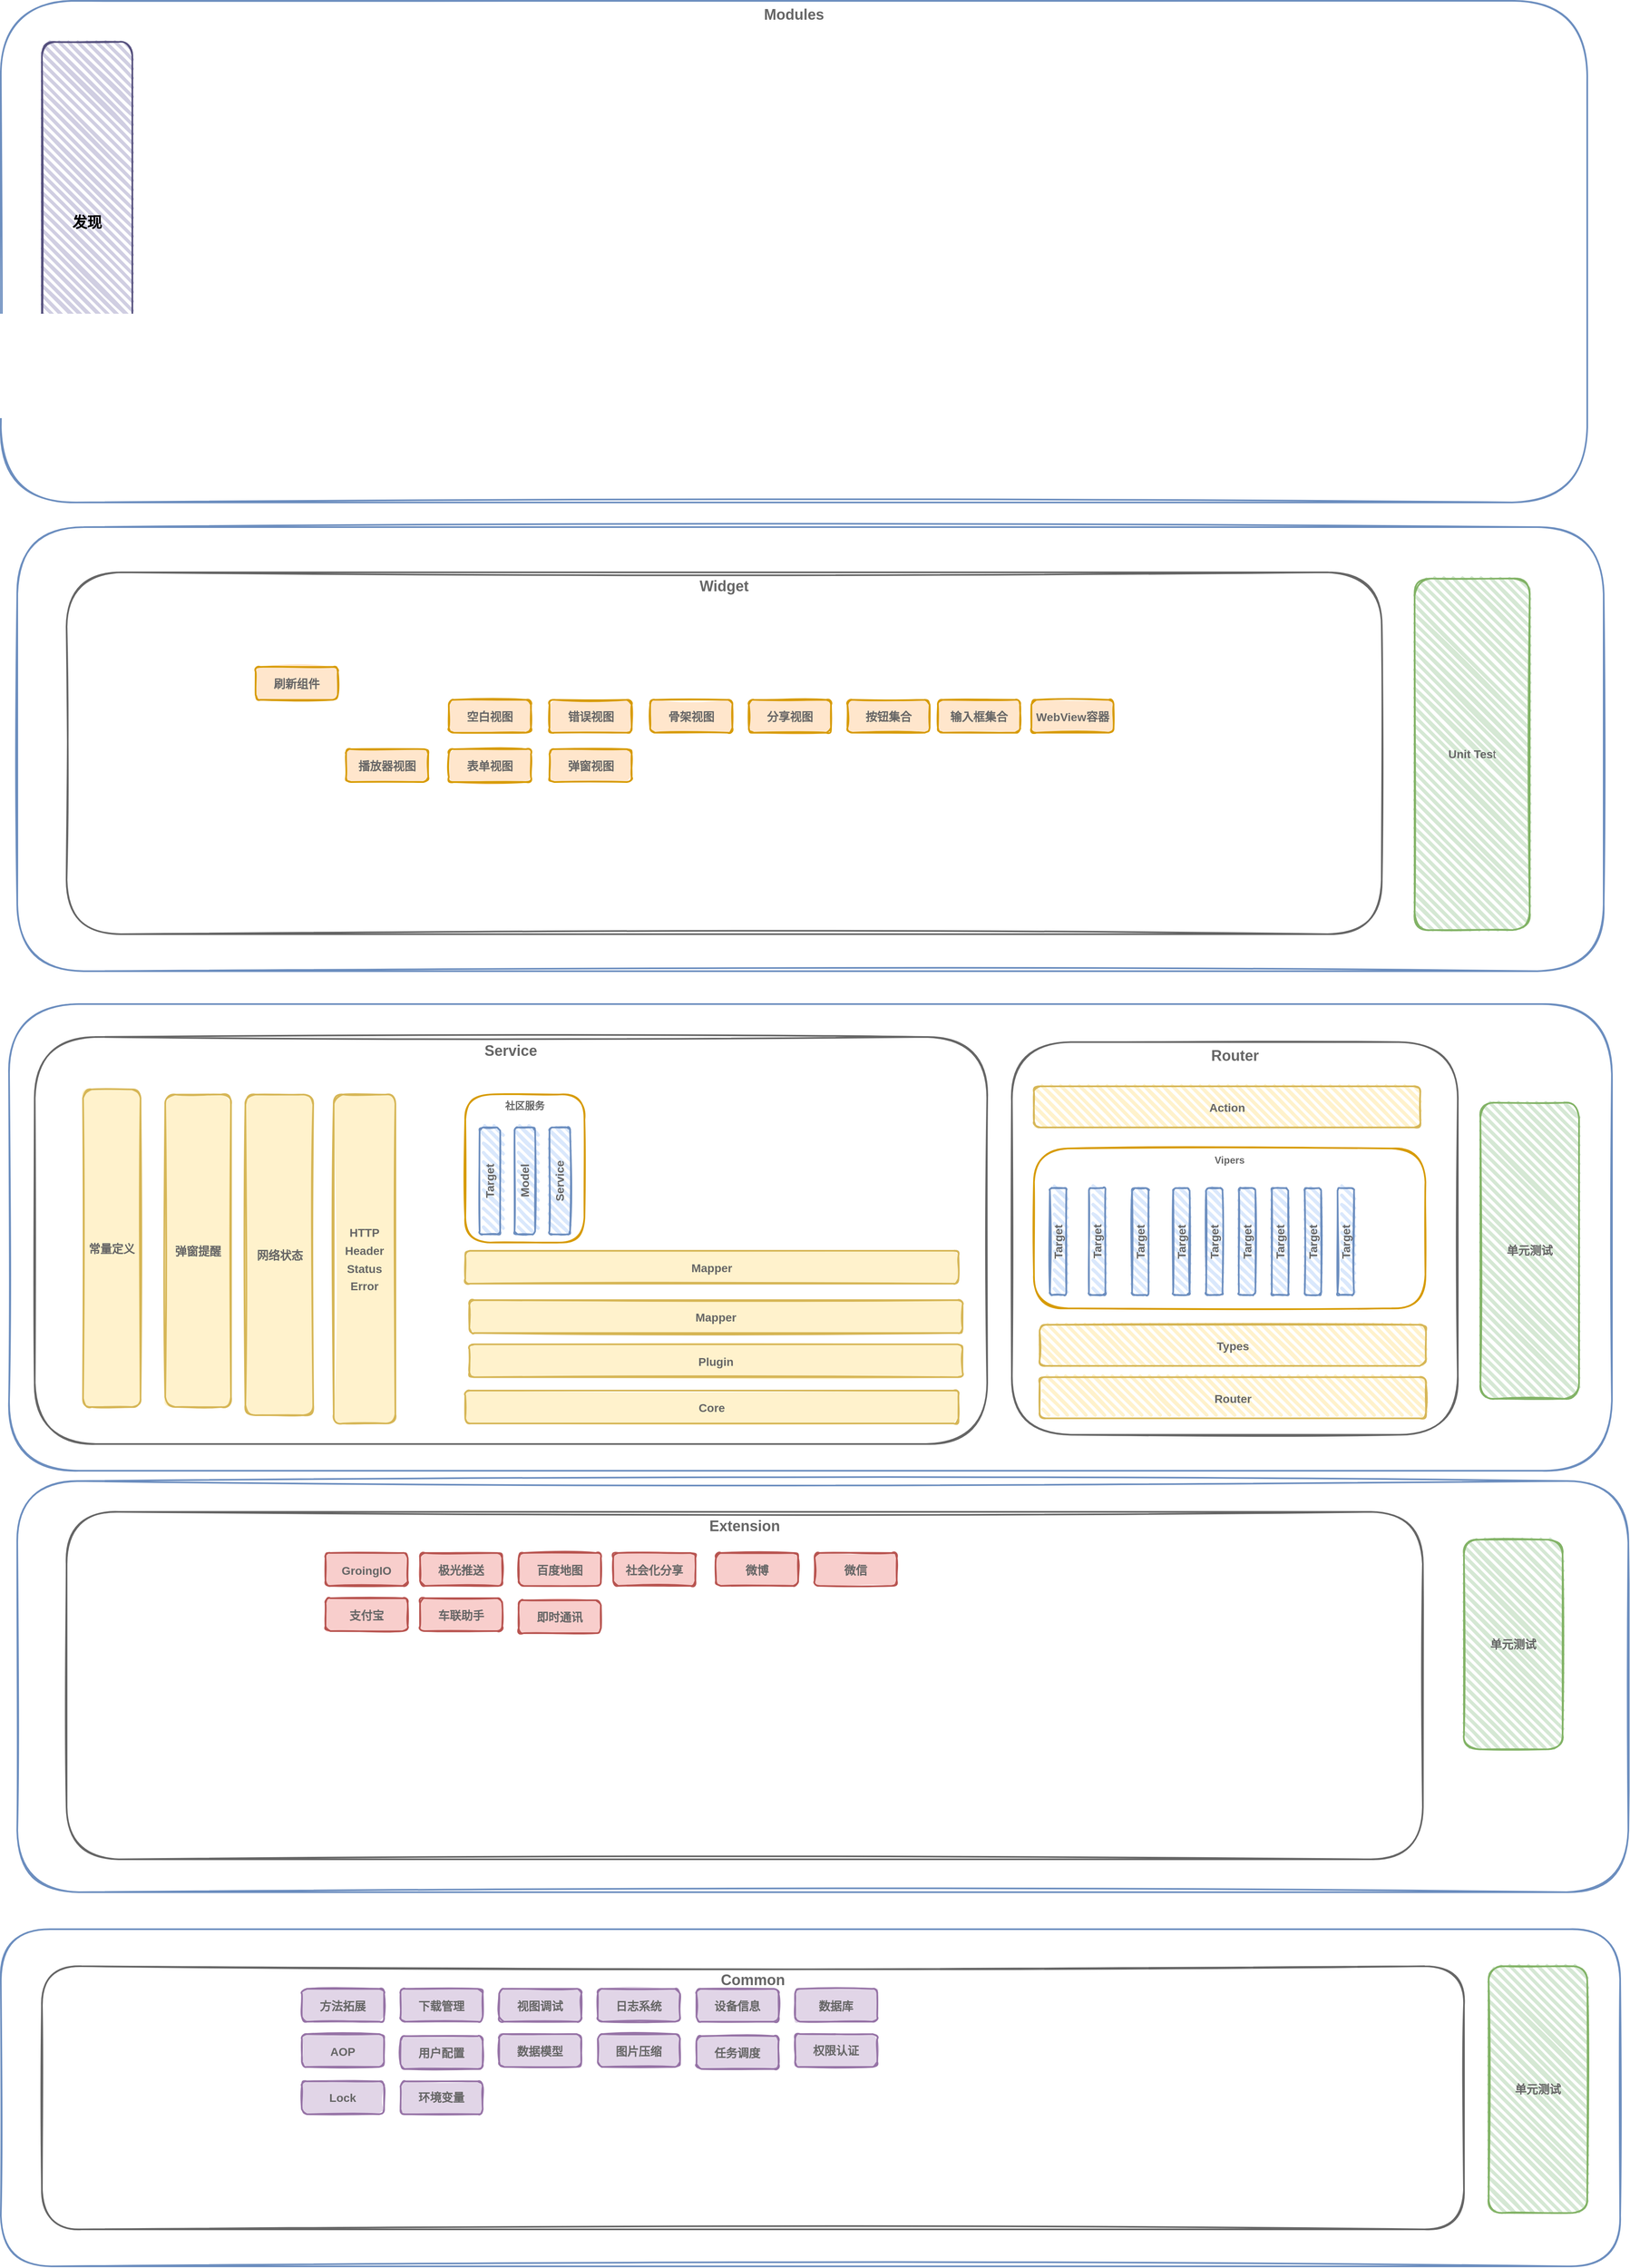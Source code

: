 <mxfile version="13.10.3" type="github">
  <diagram id="LzC7ekAIBzmgdOxqZEMj" name="Page-1">
    <mxGraphModel dx="2951" dy="1613" grid="1" gridSize="10" guides="1" tooltips="1" connect="1" arrows="1" fold="1" page="1" pageScale="1" pageWidth="2339" pageHeight="3300" math="0" shadow="0">
      <root>
        <mxCell id="0" />
        <mxCell id="1" parent="0" />
        <mxCell id="0ocmr3XgfWz1kHQLtZ8I-88" value="Modules" style="rounded=1;whiteSpace=wrap;html=1;strokeWidth=2;fillWeight=4;hachureGap=8;hachureAngle=45;sketch=1;strokeColor=#6c8ebf;fillColor=none;verticalAlign=top;fontColor=#666666;fontSize=18;fontStyle=1" vertex="1" parent="1">
          <mxGeometry x="90" y="480" width="1930" height="610" as="geometry" />
        </mxCell>
        <mxCell id="0ocmr3XgfWz1kHQLtZ8I-10" value="" style="rounded=1;whiteSpace=wrap;html=1;strokeWidth=2;fillWeight=4;hachureGap=8;hachureAngle=45;sketch=1;strokeColor=#6c8ebf;fillColor=none;" vertex="1" parent="1">
          <mxGeometry x="100" y="1700" width="1950" height="567.5" as="geometry" />
        </mxCell>
        <mxCell id="0ocmr3XgfWz1kHQLtZ8I-12" value="&lt;font color=&quot;#666666&quot;&gt;&lt;b&gt;&lt;font style=&quot;font-size: 18px&quot;&gt;Service&lt;/font&gt;&lt;br&gt;&lt;/b&gt;&lt;/font&gt;" style="rounded=1;whiteSpace=wrap;html=1;strokeWidth=2;fillWeight=4;hachureGap=8;hachureAngle=45;sketch=1;verticalAlign=top;strokeColor=#666666;fontColor=#333333;fillColor=none;" vertex="1" parent="1">
          <mxGeometry x="131.25" y="1740" width="1158.75" height="495" as="geometry" />
        </mxCell>
        <mxCell id="0ocmr3XgfWz1kHQLtZ8I-3" value="" style="rounded=1;whiteSpace=wrap;html=1;strokeWidth=2;fillWeight=4;hachureGap=8;hachureAngle=45;sketch=1;strokeColor=#6c8ebf;fillColor=none;" vertex="1" parent="1">
          <mxGeometry x="90" y="2825" width="1970" height="410" as="geometry" />
        </mxCell>
        <mxCell id="0ocmr3XgfWz1kHQLtZ8I-2" value="&lt;font color=&quot;#666666&quot; size=&quot;1&quot;&gt;&lt;b style=&quot;font-size: 18px&quot;&gt;Common&lt;/b&gt;&lt;/font&gt;" style="rounded=1;whiteSpace=wrap;html=1;strokeWidth=2;fillWeight=4;hachureGap=8;hachureAngle=45;sketch=1;verticalAlign=top;strokeColor=#666666;fontColor=#333333;fillColor=none;" vertex="1" parent="1">
          <mxGeometry x="140" y="2870" width="1730" height="320" as="geometry" />
        </mxCell>
        <mxCell id="5PGS94fac4Zu8GUAW_lK-9" value="&lt;h2&gt;&lt;font style=&quot;font-size: 14px&quot; color=&quot;#666666&quot;&gt;方法拓展&lt;/font&gt;&lt;/h2&gt;" style="rounded=1;whiteSpace=wrap;html=1;strokeWidth=2;fillWeight=4;hachureGap=8;hachureAngle=45;sketch=1;fillStyle=solid;fillColor=#e1d5e7;strokeColor=#9673a6;" parent="1" vertex="1">
          <mxGeometry x="456.25" y="2897.5" width="100" height="40" as="geometry" />
        </mxCell>
        <mxCell id="0ocmr3XgfWz1kHQLtZ8I-5" value="" style="rounded=1;whiteSpace=wrap;html=1;strokeWidth=2;fillWeight=4;hachureGap=8;hachureAngle=45;sketch=1;strokeColor=#6c8ebf;fillColor=none;" vertex="1" parent="1">
          <mxGeometry x="110" y="2280" width="1960" height="500" as="geometry" />
        </mxCell>
        <mxCell id="0ocmr3XgfWz1kHQLtZ8I-7" value="&lt;font color=&quot;#666666&quot; size=&quot;1&quot;&gt;&lt;b style=&quot;font-size: 18px&quot;&gt;Extension&lt;/b&gt;&lt;/font&gt;" style="rounded=1;whiteSpace=wrap;html=1;strokeWidth=2;fillWeight=4;hachureGap=8;hachureAngle=45;sketch=1;verticalAlign=top;strokeColor=#666666;fontColor=#333333;fillColor=none;" vertex="1" parent="1">
          <mxGeometry x="170" y="2317.5" width="1650" height="422.5" as="geometry" />
        </mxCell>
        <mxCell id="0ocmr3XgfWz1kHQLtZ8I-8" value="&lt;h2&gt;&lt;font style=&quot;font-size: 14px&quot; color=&quot;#666666&quot;&gt;GroingIO&lt;/font&gt;&lt;/h2&gt;" style="rounded=1;whiteSpace=wrap;html=1;strokeWidth=2;fillWeight=4;hachureGap=8;hachureAngle=45;sketch=1;fillStyle=solid;fillColor=#f8cecc;strokeColor=#b85450;" vertex="1" parent="1">
          <mxGeometry x="485" y="2367.5" width="100" height="40" as="geometry" />
        </mxCell>
        <mxCell id="0ocmr3XgfWz1kHQLtZ8I-13" value="&lt;h2&gt;&lt;font style=&quot;font-size: 14px&quot; color=&quot;#666666&quot;&gt;Core&lt;/font&gt;&lt;/h2&gt;" style="rounded=1;whiteSpace=wrap;html=1;strokeWidth=2;fillWeight=4;hachureGap=8;hachureAngle=45;sketch=1;fillStyle=solid;fillColor=#fff2cc;strokeColor=#d6b656;" vertex="1" parent="1">
          <mxGeometry x="655" y="2170" width="600" height="40" as="geometry" />
        </mxCell>
        <mxCell id="0ocmr3XgfWz1kHQLtZ8I-15" value="" style="rounded=1;whiteSpace=wrap;html=1;strokeWidth=2;fillWeight=4;hachureGap=8;hachureAngle=45;sketch=1;strokeColor=#6c8ebf;gradientColor=#ffffff;gradientDirection=north;fillColor=none;" vertex="1" parent="1">
          <mxGeometry x="110" y="1120" width="1930" height="540" as="geometry" />
        </mxCell>
        <mxCell id="0ocmr3XgfWz1kHQLtZ8I-16" value="&lt;font style=&quot;font-size: 14px&quot; color=&quot;#666666&quot;&gt;&lt;b&gt;Unit Tes&lt;/b&gt;t&lt;/font&gt;" style="rounded=1;whiteSpace=wrap;html=1;strokeWidth=2;fillWeight=4;hachureGap=8;hachureAngle=45;fillColor=#d5e8d4;sketch=1;strokeColor=#82b366;glass=0;" vertex="1" parent="1">
          <mxGeometry x="1810" y="1182.5" width="140" height="427.5" as="geometry" />
        </mxCell>
        <mxCell id="0ocmr3XgfWz1kHQLtZ8I-17" value="&lt;font color=&quot;#666666&quot;&gt;&lt;b&gt;&lt;font style=&quot;font-size: 18px&quot;&gt;Widget&lt;/font&gt;&lt;br&gt;&lt;/b&gt;&lt;/font&gt;" style="rounded=1;whiteSpace=wrap;html=1;strokeWidth=2;fillWeight=4;hachureGap=8;hachureAngle=45;sketch=1;verticalAlign=top;strokeColor=#666666;gradientColor=#b3b3b3;fillColor=none;" vertex="1" parent="1">
          <mxGeometry x="170" y="1175" width="1600" height="440" as="geometry" />
        </mxCell>
        <mxCell id="0ocmr3XgfWz1kHQLtZ8I-18" value="&lt;h2&gt;&lt;font color=&quot;#666666&quot;&gt;&lt;span style=&quot;font-size: 14px&quot;&gt;刷新组件&lt;/span&gt;&lt;/font&gt;&lt;/h2&gt;" style="rounded=1;whiteSpace=wrap;html=1;strokeWidth=2;fillWeight=4;hachureGap=8;hachureAngle=45;sketch=1;fillStyle=solid;fillColor=#ffe6cc;strokeColor=#d79b00;" vertex="1" parent="1">
          <mxGeometry x="400" y="1290" width="100" height="40" as="geometry" />
        </mxCell>
        <mxCell id="0ocmr3XgfWz1kHQLtZ8I-20" value="&lt;h2&gt;&lt;font color=&quot;#666666&quot;&gt;&lt;span style=&quot;font-size: 14px&quot;&gt;下载管理&lt;/span&gt;&lt;/font&gt;&lt;/h2&gt;" style="rounded=1;whiteSpace=wrap;html=1;strokeWidth=2;fillWeight=4;hachureGap=8;hachureAngle=45;sketch=1;fillStyle=solid;fillColor=#e1d5e7;strokeColor=#9673a6;" vertex="1" parent="1">
          <mxGeometry x="576.25" y="2897.5" width="100" height="40" as="geometry" />
        </mxCell>
        <mxCell id="0ocmr3XgfWz1kHQLtZ8I-21" value="&lt;h2&gt;&lt;font color=&quot;#666666&quot;&gt;&lt;span style=&quot;font-size: 14px&quot;&gt;视图调试&lt;/span&gt;&lt;/font&gt;&lt;/h2&gt;" style="rounded=1;whiteSpace=wrap;html=1;strokeWidth=2;fillWeight=4;hachureGap=8;hachureAngle=45;sketch=1;fillStyle=solid;fillColor=#e1d5e7;strokeColor=#9673a6;" vertex="1" parent="1">
          <mxGeometry x="696.25" y="2897.5" width="100" height="40" as="geometry" />
        </mxCell>
        <mxCell id="0ocmr3XgfWz1kHQLtZ8I-22" value="&lt;h2&gt;&lt;font color=&quot;#666666&quot;&gt;&lt;span style=&quot;font-size: 14px&quot;&gt;日志系统&lt;/span&gt;&lt;/font&gt;&lt;/h2&gt;" style="rounded=1;whiteSpace=wrap;html=1;strokeWidth=2;fillWeight=4;hachureGap=8;hachureAngle=45;sketch=1;fillStyle=solid;fillColor=#e1d5e7;strokeColor=#9673a6;" vertex="1" parent="1">
          <mxGeometry x="816.25" y="2897.5" width="100" height="40" as="geometry" />
        </mxCell>
        <mxCell id="0ocmr3XgfWz1kHQLtZ8I-23" value="&lt;h2&gt;&lt;font color=&quot;#666666&quot;&gt;&lt;span style=&quot;font-size: 14px&quot;&gt;设备信息&lt;/span&gt;&lt;/font&gt;&lt;/h2&gt;" style="rounded=1;whiteSpace=wrap;html=1;strokeWidth=2;fillWeight=4;hachureGap=8;hachureAngle=45;sketch=1;fillStyle=solid;fillColor=#e1d5e7;strokeColor=#9673a6;" vertex="1" parent="1">
          <mxGeometry x="936.25" y="2897.5" width="100" height="40" as="geometry" />
        </mxCell>
        <mxCell id="0ocmr3XgfWz1kHQLtZ8I-24" value="&lt;h2&gt;&lt;font color=&quot;#666666&quot;&gt;&lt;span style=&quot;font-size: 14px&quot;&gt;数据库&lt;/span&gt;&lt;/font&gt;&lt;/h2&gt;" style="rounded=1;whiteSpace=wrap;html=1;strokeWidth=2;fillWeight=4;hachureGap=8;hachureAngle=45;sketch=1;fillStyle=solid;fillColor=#e1d5e7;strokeColor=#9673a6;" vertex="1" parent="1">
          <mxGeometry x="1056.25" y="2897.5" width="100" height="40" as="geometry" />
        </mxCell>
        <mxCell id="0ocmr3XgfWz1kHQLtZ8I-25" value="&lt;h2&gt;&lt;font color=&quot;#666666&quot;&gt;&lt;span style=&quot;font-size: 14px&quot;&gt;AOP&lt;/span&gt;&lt;/font&gt;&lt;/h2&gt;" style="rounded=1;whiteSpace=wrap;html=1;strokeWidth=2;fillWeight=4;hachureGap=8;hachureAngle=45;sketch=1;fillStyle=solid;fillColor=#e1d5e7;strokeColor=#9673a6;" vertex="1" parent="1">
          <mxGeometry x="456.25" y="2952.5" width="100" height="40" as="geometry" />
        </mxCell>
        <mxCell id="0ocmr3XgfWz1kHQLtZ8I-27" value="&lt;h2&gt;&lt;font color=&quot;#666666&quot;&gt;&lt;span style=&quot;font-size: 14px&quot;&gt;用户配置&lt;/span&gt;&lt;/font&gt;&lt;/h2&gt;" style="rounded=1;whiteSpace=wrap;html=1;strokeWidth=2;fillWeight=4;hachureGap=8;hachureAngle=45;sketch=1;fillStyle=solid;fillColor=#e1d5e7;strokeColor=#9673a6;" vertex="1" parent="1">
          <mxGeometry x="576.25" y="2955" width="100" height="40" as="geometry" />
        </mxCell>
        <mxCell id="0ocmr3XgfWz1kHQLtZ8I-28" value="&lt;h2&gt;&lt;font color=&quot;#666666&quot;&gt;&lt;span style=&quot;font-size: 14px&quot;&gt;数据模型&lt;/span&gt;&lt;/font&gt;&lt;/h2&gt;" style="rounded=1;whiteSpace=wrap;html=1;strokeWidth=2;fillWeight=4;hachureGap=8;hachureAngle=45;sketch=1;fillStyle=solid;fillColor=#e1d5e7;strokeColor=#9673a6;" vertex="1" parent="1">
          <mxGeometry x="696.25" y="2952.5" width="100" height="40" as="geometry" />
        </mxCell>
        <mxCell id="0ocmr3XgfWz1kHQLtZ8I-29" value="&lt;h2&gt;&lt;font color=&quot;#666666&quot;&gt;&lt;span style=&quot;font-size: 14px&quot;&gt;图片压缩&lt;/span&gt;&lt;/font&gt;&lt;/h2&gt;" style="rounded=1;whiteSpace=wrap;html=1;strokeWidth=2;fillWeight=4;hachureGap=8;hachureAngle=45;sketch=1;fillStyle=solid;fillColor=#e1d5e7;strokeColor=#9673a6;" vertex="1" parent="1">
          <mxGeometry x="816.25" y="2952.5" width="100" height="40" as="geometry" />
        </mxCell>
        <mxCell id="0ocmr3XgfWz1kHQLtZ8I-30" value="&lt;font color=&quot;#666666&quot;&gt;&lt;span style=&quot;font-size: 14px&quot;&gt;&lt;b&gt;单元测试&lt;/b&gt;&lt;/span&gt;&lt;/font&gt;" style="rounded=1;whiteSpace=wrap;html=1;strokeWidth=2;fillWeight=4;hachureGap=8;hachureAngle=45;fillColor=#d5e8d4;sketch=1;strokeColor=#82b366;glass=0;" vertex="1" parent="1">
          <mxGeometry x="1890" y="1820" width="120" height="360" as="geometry" />
        </mxCell>
        <mxCell id="0ocmr3XgfWz1kHQLtZ8I-31" value="&lt;b style=&quot;color: rgb(102 , 102 , 102) ; font-size: 14px&quot;&gt;单元测试&lt;/b&gt;" style="rounded=1;whiteSpace=wrap;html=1;strokeWidth=2;fillWeight=4;hachureGap=8;hachureAngle=45;fillColor=#d5e8d4;sketch=1;strokeColor=#82b366;glass=0;" vertex="1" parent="1">
          <mxGeometry x="1870" y="2351.25" width="120" height="255" as="geometry" />
        </mxCell>
        <mxCell id="0ocmr3XgfWz1kHQLtZ8I-32" value="&lt;b style=&quot;color: rgb(102 , 102 , 102) ; font-size: 14px&quot;&gt;单元测试&lt;/b&gt;" style="rounded=1;whiteSpace=wrap;html=1;strokeWidth=2;fillWeight=4;hachureGap=8;hachureAngle=45;fillColor=#d5e8d4;sketch=1;strokeColor=#82b366;glass=0;" vertex="1" parent="1">
          <mxGeometry x="1900" y="2870" width="120" height="300" as="geometry" />
        </mxCell>
        <mxCell id="0ocmr3XgfWz1kHQLtZ8I-33" value="&lt;h2&gt;&lt;font color=&quot;#666666&quot;&gt;&lt;span style=&quot;font-size: 14px&quot;&gt;任务调度&lt;/span&gt;&lt;/font&gt;&lt;/h2&gt;" style="rounded=1;whiteSpace=wrap;html=1;strokeWidth=2;fillWeight=4;hachureGap=8;hachureAngle=45;sketch=1;fillStyle=solid;fillColor=#e1d5e7;strokeColor=#9673a6;" vertex="1" parent="1">
          <mxGeometry x="936.25" y="2955" width="100" height="40" as="geometry" />
        </mxCell>
        <mxCell id="0ocmr3XgfWz1kHQLtZ8I-34" value="&lt;font color=&quot;#666666&quot;&gt;&lt;span style=&quot;font-size: 14px&quot;&gt;权限认证&lt;/span&gt;&lt;/font&gt;" style="rounded=1;whiteSpace=wrap;html=1;strokeWidth=2;fillWeight=4;hachureGap=8;hachureAngle=45;sketch=1;fillStyle=solid;fillColor=#e1d5e7;strokeColor=#9673a6;fontStyle=1" vertex="1" parent="1">
          <mxGeometry x="1056.25" y="2952.5" width="100" height="40" as="geometry" />
        </mxCell>
        <mxCell id="0ocmr3XgfWz1kHQLtZ8I-35" value="&lt;font color=&quot;#666666&quot;&gt;&lt;span style=&quot;font-size: 14px&quot;&gt;Lock&lt;/span&gt;&lt;/font&gt;" style="rounded=1;whiteSpace=wrap;html=1;strokeWidth=2;fillWeight=4;hachureGap=8;hachureAngle=45;sketch=1;fillStyle=solid;fillColor=#e1d5e7;strokeColor=#9673a6;fontStyle=1" vertex="1" parent="1">
          <mxGeometry x="456.25" y="3010" width="100" height="40" as="geometry" />
        </mxCell>
        <mxCell id="0ocmr3XgfWz1kHQLtZ8I-36" value="&lt;font color=&quot;#666666&quot;&gt;&lt;span style=&quot;font-size: 14px&quot;&gt;环境变量&lt;/span&gt;&lt;/font&gt;" style="rounded=1;whiteSpace=wrap;html=1;strokeWidth=2;fillWeight=4;hachureGap=8;hachureAngle=45;sketch=1;fillStyle=solid;fillColor=#e1d5e7;strokeColor=#9673a6;fontStyle=1" vertex="1" parent="1">
          <mxGeometry x="576.25" y="3010" width="100" height="40" as="geometry" />
        </mxCell>
        <mxCell id="0ocmr3XgfWz1kHQLtZ8I-37" value="&lt;h2&gt;&lt;font color=&quot;#666666&quot;&gt;&lt;span style=&quot;font-size: 14px&quot;&gt;极光推送&lt;/span&gt;&lt;/font&gt;&lt;/h2&gt;" style="rounded=1;whiteSpace=wrap;html=1;strokeWidth=2;fillWeight=4;hachureGap=8;hachureAngle=45;sketch=1;fillStyle=solid;fillColor=#f8cecc;strokeColor=#b85450;" vertex="1" parent="1">
          <mxGeometry x="600" y="2367.5" width="100" height="40" as="geometry" />
        </mxCell>
        <mxCell id="0ocmr3XgfWz1kHQLtZ8I-38" value="&lt;h2&gt;&lt;font color=&quot;#666666&quot;&gt;&lt;span style=&quot;font-size: 14px&quot;&gt;百度地图&lt;/span&gt;&lt;/font&gt;&lt;/h2&gt;" style="rounded=1;whiteSpace=wrap;html=1;strokeWidth=2;fillWeight=4;hachureGap=8;hachureAngle=45;sketch=1;fillStyle=solid;fillColor=#f8cecc;strokeColor=#b85450;" vertex="1" parent="1">
          <mxGeometry x="720" y="2367.5" width="100" height="40" as="geometry" />
        </mxCell>
        <mxCell id="0ocmr3XgfWz1kHQLtZ8I-39" value="&lt;h2&gt;&lt;font color=&quot;#666666&quot;&gt;&lt;span style=&quot;font-size: 14px&quot;&gt;社会化分享&lt;/span&gt;&lt;/font&gt;&lt;/h2&gt;" style="rounded=1;whiteSpace=wrap;html=1;strokeWidth=2;fillWeight=4;hachureGap=8;hachureAngle=45;sketch=1;fillStyle=solid;fillColor=#f8cecc;strokeColor=#b85450;" vertex="1" parent="1">
          <mxGeometry x="835" y="2367.5" width="100" height="40" as="geometry" />
        </mxCell>
        <mxCell id="0ocmr3XgfWz1kHQLtZ8I-40" value="&lt;h2&gt;&lt;font color=&quot;#666666&quot;&gt;&lt;span style=&quot;font-size: 14px&quot;&gt;微博&lt;/span&gt;&lt;/font&gt;&lt;/h2&gt;" style="rounded=1;whiteSpace=wrap;html=1;strokeWidth=2;fillWeight=4;hachureGap=8;hachureAngle=45;sketch=1;fillStyle=solid;fillColor=#f8cecc;strokeColor=#b85450;" vertex="1" parent="1">
          <mxGeometry x="960" y="2367.5" width="100" height="40" as="geometry" />
        </mxCell>
        <mxCell id="0ocmr3XgfWz1kHQLtZ8I-41" value="&lt;h2&gt;&lt;font color=&quot;#666666&quot;&gt;&lt;span style=&quot;font-size: 14px&quot;&gt;微信&lt;/span&gt;&lt;/font&gt;&lt;/h2&gt;" style="rounded=1;whiteSpace=wrap;html=1;strokeWidth=2;fillWeight=4;hachureGap=8;hachureAngle=45;sketch=1;fillStyle=solid;fillColor=#f8cecc;strokeColor=#b85450;" vertex="1" parent="1">
          <mxGeometry x="1080" y="2367.5" width="100" height="40" as="geometry" />
        </mxCell>
        <mxCell id="0ocmr3XgfWz1kHQLtZ8I-42" value="&lt;h2&gt;&lt;font color=&quot;#666666&quot;&gt;&lt;span style=&quot;font-size: 14px&quot;&gt;支付宝&lt;/span&gt;&lt;/font&gt;&lt;/h2&gt;" style="rounded=1;whiteSpace=wrap;html=1;strokeWidth=2;fillWeight=4;hachureGap=8;hachureAngle=45;sketch=1;fillStyle=solid;fillColor=#f8cecc;strokeColor=#b85450;" vertex="1" parent="1">
          <mxGeometry x="485" y="2422.5" width="100" height="40" as="geometry" />
        </mxCell>
        <mxCell id="0ocmr3XgfWz1kHQLtZ8I-43" value="&lt;h2&gt;&lt;font color=&quot;#666666&quot;&gt;&lt;span style=&quot;font-size: 14px&quot;&gt;车联助手&lt;/span&gt;&lt;/font&gt;&lt;/h2&gt;" style="rounded=1;whiteSpace=wrap;html=1;strokeWidth=2;fillWeight=4;hachureGap=8;hachureAngle=45;sketch=1;fillStyle=solid;fillColor=#f8cecc;strokeColor=#b85450;" vertex="1" parent="1">
          <mxGeometry x="600" y="2422.5" width="100" height="40" as="geometry" />
        </mxCell>
        <mxCell id="0ocmr3XgfWz1kHQLtZ8I-44" value="&lt;h2&gt;&lt;font color=&quot;#666666&quot;&gt;&lt;span style=&quot;font-size: 14px&quot;&gt;即时通讯&lt;/span&gt;&lt;/font&gt;&lt;/h2&gt;" style="rounded=1;whiteSpace=wrap;html=1;strokeWidth=2;fillWeight=4;hachureGap=8;hachureAngle=45;sketch=1;fillStyle=solid;fillColor=#f8cecc;strokeColor=#b85450;" vertex="1" parent="1">
          <mxGeometry x="720" y="2425" width="100" height="40" as="geometry" />
        </mxCell>
        <mxCell id="0ocmr3XgfWz1kHQLtZ8I-46" value="&lt;h2&gt;&lt;font style=&quot;font-size: 14px&quot; color=&quot;#666666&quot;&gt;Mapper&lt;/font&gt;&lt;/h2&gt;" style="rounded=1;whiteSpace=wrap;html=1;strokeWidth=2;fillWeight=4;hachureGap=8;hachureAngle=45;sketch=1;fillStyle=solid;fillColor=#fff2cc;strokeColor=#d6b656;" vertex="1" parent="1">
          <mxGeometry x="660" y="2060" width="600" height="40" as="geometry" />
        </mxCell>
        <mxCell id="0ocmr3XgfWz1kHQLtZ8I-48" value="&lt;h2&gt;&lt;font color=&quot;#666666&quot;&gt;&lt;span style=&quot;font-size: 14px&quot;&gt;常量定义&lt;/span&gt;&lt;/font&gt;&lt;/h2&gt;" style="rounded=1;whiteSpace=wrap;html=1;strokeWidth=2;fillWeight=4;hachureGap=8;hachureAngle=45;sketch=1;fillStyle=solid;fillColor=#fff2cc;strokeColor=#d6b656;" vertex="1" parent="1">
          <mxGeometry x="190" y="1803.75" width="70" height="386.25" as="geometry" />
        </mxCell>
        <mxCell id="0ocmr3XgfWz1kHQLtZ8I-49" value="&lt;h2&gt;&lt;font color=&quot;#666666&quot;&gt;&lt;span style=&quot;font-size: 14px&quot;&gt;弹窗提醒&lt;/span&gt;&lt;/font&gt;&lt;/h2&gt;" style="rounded=1;whiteSpace=wrap;html=1;strokeWidth=2;fillWeight=4;hachureGap=8;hachureAngle=45;sketch=1;fillStyle=solid;fillColor=#fff2cc;strokeColor=#d6b656;" vertex="1" parent="1">
          <mxGeometry x="290" y="1810" width="80" height="380" as="geometry" />
        </mxCell>
        <mxCell id="0ocmr3XgfWz1kHQLtZ8I-50" value="&lt;h2&gt;&lt;font style=&quot;font-size: 14px&quot; color=&quot;#666666&quot;&gt;网络状态&lt;/font&gt;&lt;/h2&gt;" style="rounded=1;whiteSpace=wrap;html=1;strokeWidth=2;fillWeight=4;hachureGap=8;hachureAngle=45;sketch=1;fillStyle=solid;fillColor=#fff2cc;strokeColor=#d6b656;" vertex="1" parent="1">
          <mxGeometry x="387.5" y="1810" width="82.5" height="390" as="geometry" />
        </mxCell>
        <mxCell id="0ocmr3XgfWz1kHQLtZ8I-51" value="&lt;h2&gt;&lt;font style=&quot;font-size: 14px&quot; color=&quot;#666666&quot;&gt;HTTP&lt;br&gt;Header&lt;br&gt;Status&lt;br&gt;Error&lt;/font&gt;&lt;/h2&gt;" style="rounded=1;whiteSpace=wrap;html=1;strokeWidth=2;fillWeight=4;hachureGap=8;hachureAngle=45;sketch=1;fillStyle=solid;fillColor=#fff2cc;strokeColor=#d6b656;" vertex="1" parent="1">
          <mxGeometry x="495" y="1810" width="75" height="400" as="geometry" />
        </mxCell>
        <mxCell id="0ocmr3XgfWz1kHQLtZ8I-52" value="&lt;h2&gt;&lt;font style=&quot;font-size: 14px&quot; color=&quot;#666666&quot;&gt;Plugin&lt;/font&gt;&lt;/h2&gt;" style="rounded=1;whiteSpace=wrap;html=1;strokeWidth=2;fillWeight=4;hachureGap=8;hachureAngle=45;sketch=1;fillStyle=solid;fillColor=#fff2cc;strokeColor=#d6b656;" vertex="1" parent="1">
          <mxGeometry x="660" y="2113.75" width="600" height="40" as="geometry" />
        </mxCell>
        <mxCell id="0ocmr3XgfWz1kHQLtZ8I-53" value="&lt;h2&gt;&lt;font style=&quot;font-size: 14px&quot; color=&quot;#666666&quot;&gt;Mapper&lt;/font&gt;&lt;/h2&gt;" style="rounded=1;whiteSpace=wrap;html=1;strokeWidth=2;fillWeight=4;hachureGap=8;hachureAngle=45;sketch=1;fillStyle=solid;fillColor=#fff2cc;strokeColor=#d6b656;" vertex="1" parent="1">
          <mxGeometry x="655" y="2000" width="600" height="40" as="geometry" />
        </mxCell>
        <mxCell id="0ocmr3XgfWz1kHQLtZ8I-54" value="&lt;font color=&quot;#666666&quot;&gt;&lt;b&gt;社区服务&lt;/b&gt;&lt;/font&gt;" style="rounded=1;whiteSpace=wrap;html=1;strokeWidth=2;fillWeight=4;hachureGap=8;hachureAngle=45;sketch=1;shadow=0;glass=0;verticalAlign=top;strokeColor=#d79b00;gradientColor=#ffa500;fillColor=none;arcSize=21;" vertex="1" parent="1">
          <mxGeometry x="655" y="1810" width="145" height="180" as="geometry" />
        </mxCell>
        <mxCell id="0ocmr3XgfWz1kHQLtZ8I-55" value="Target" style="rounded=1;whiteSpace=wrap;html=1;strokeWidth=2;fillWeight=4;hachureGap=8;hachureAngle=45;sketch=1;shadow=0;glass=0;strokeColor=#6c8ebf;fillColor=#dae8fc;fontSize=14;fontStyle=1;fontColor=#666666;horizontal=0;" vertex="1" parent="1">
          <mxGeometry x="672.5" y="1850" width="25" height="130" as="geometry" />
        </mxCell>
        <mxCell id="0ocmr3XgfWz1kHQLtZ8I-56" value="Model" style="rounded=1;whiteSpace=wrap;html=1;strokeWidth=2;fillWeight=4;hachureGap=8;hachureAngle=45;sketch=1;shadow=0;glass=0;strokeColor=#6c8ebf;fillColor=#dae8fc;fontSize=14;fontStyle=1;fontColor=#666666;horizontal=0;" vertex="1" parent="1">
          <mxGeometry x="715" y="1850" width="25" height="130" as="geometry" />
        </mxCell>
        <mxCell id="0ocmr3XgfWz1kHQLtZ8I-57" value="Service&lt;br&gt;" style="rounded=1;whiteSpace=wrap;html=1;strokeWidth=2;fillWeight=4;hachureGap=8;hachureAngle=45;sketch=1;shadow=0;glass=0;strokeColor=#6c8ebf;fillColor=#dae8fc;fontSize=14;fontStyle=1;fontColor=#666666;horizontal=0;" vertex="1" parent="1">
          <mxGeometry x="757.5" y="1850" width="25" height="130" as="geometry" />
        </mxCell>
        <mxCell id="0ocmr3XgfWz1kHQLtZ8I-61" value="&lt;font color=&quot;#666666&quot;&gt;&lt;b&gt;&lt;font style=&quot;font-size: 18px&quot;&gt;Router&lt;/font&gt;&lt;br&gt;&lt;/b&gt;&lt;/font&gt;" style="rounded=1;whiteSpace=wrap;html=1;strokeWidth=2;fillWeight=4;hachureGap=8;hachureAngle=45;sketch=1;verticalAlign=top;strokeColor=#666666;fontColor=#333333;fillColor=none;" vertex="1" parent="1">
          <mxGeometry x="1320" y="1746.25" width="542.5" height="477.5" as="geometry" />
        </mxCell>
        <mxCell id="0ocmr3XgfWz1kHQLtZ8I-63" value="&lt;font color=&quot;#666666&quot;&gt;&lt;b&gt;Vipers&lt;br&gt;&lt;/b&gt;&lt;/font&gt;" style="rounded=1;whiteSpace=wrap;html=1;strokeWidth=2;fillWeight=4;hachureGap=8;hachureAngle=45;sketch=1;shadow=0;glass=0;verticalAlign=top;strokeColor=#d79b00;gradientColor=#ffa500;fillColor=none;arcSize=21;" vertex="1" parent="1">
          <mxGeometry x="1346.88" y="1875.62" width="476.25" height="194.38" as="geometry" />
        </mxCell>
        <mxCell id="0ocmr3XgfWz1kHQLtZ8I-64" value="Target" style="rounded=1;whiteSpace=wrap;html=1;strokeWidth=2;fillWeight=4;hachureGap=8;hachureAngle=45;sketch=1;shadow=0;glass=0;strokeColor=#6c8ebf;fillColor=#dae8fc;fontSize=14;fontStyle=1;fontColor=#666666;horizontal=0;" vertex="1" parent="1">
          <mxGeometry x="1366.25" y="1923.74" width="20" height="130" as="geometry" />
        </mxCell>
        <mxCell id="0ocmr3XgfWz1kHQLtZ8I-65" value="Target" style="rounded=1;whiteSpace=wrap;html=1;strokeWidth=2;fillWeight=4;hachureGap=8;hachureAngle=45;sketch=1;shadow=0;glass=0;strokeColor=#6c8ebf;fillColor=#dae8fc;fontSize=14;fontStyle=1;fontColor=#666666;horizontal=0;" vertex="1" parent="1">
          <mxGeometry x="1413.75" y="1923.74" width="20" height="130" as="geometry" />
        </mxCell>
        <mxCell id="0ocmr3XgfWz1kHQLtZ8I-66" value="Target" style="rounded=1;whiteSpace=wrap;html=1;strokeWidth=2;fillWeight=4;hachureGap=8;hachureAngle=45;sketch=1;shadow=0;glass=0;strokeColor=#6c8ebf;fillColor=#dae8fc;fontSize=14;fontStyle=1;fontColor=#666666;horizontal=0;" vertex="1" parent="1">
          <mxGeometry x="1466.25" y="1923.74" width="20" height="130" as="geometry" />
        </mxCell>
        <mxCell id="0ocmr3XgfWz1kHQLtZ8I-67" value="Target" style="rounded=1;whiteSpace=wrap;html=1;strokeWidth=2;fillWeight=4;hachureGap=8;hachureAngle=45;sketch=1;shadow=0;glass=0;strokeColor=#6c8ebf;fillColor=#dae8fc;fontSize=14;fontStyle=1;fontColor=#666666;horizontal=0;" vertex="1" parent="1">
          <mxGeometry x="1516.25" y="1923.74" width="20" height="130" as="geometry" />
        </mxCell>
        <mxCell id="0ocmr3XgfWz1kHQLtZ8I-68" value="Target" style="rounded=1;whiteSpace=wrap;html=1;strokeWidth=2;fillWeight=4;hachureGap=8;hachureAngle=45;sketch=1;shadow=0;glass=0;strokeColor=#6c8ebf;fillColor=#dae8fc;fontSize=14;fontStyle=1;fontColor=#666666;horizontal=0;" vertex="1" parent="1">
          <mxGeometry x="1556.25" y="1923.74" width="20" height="130" as="geometry" />
        </mxCell>
        <mxCell id="0ocmr3XgfWz1kHQLtZ8I-69" value="Target" style="rounded=1;whiteSpace=wrap;html=1;strokeWidth=2;fillWeight=4;hachureGap=8;hachureAngle=45;sketch=1;shadow=0;glass=0;strokeColor=#6c8ebf;fillColor=#dae8fc;fontSize=14;fontStyle=1;fontColor=#666666;horizontal=0;" vertex="1" parent="1">
          <mxGeometry x="1596.25" y="1923.74" width="20" height="130" as="geometry" />
        </mxCell>
        <mxCell id="0ocmr3XgfWz1kHQLtZ8I-70" value="Target" style="rounded=1;whiteSpace=wrap;html=1;strokeWidth=2;fillWeight=4;hachureGap=8;hachureAngle=45;sketch=1;shadow=0;glass=0;strokeColor=#6c8ebf;fillColor=#dae8fc;fontSize=14;fontStyle=1;fontColor=#666666;horizontal=0;" vertex="1" parent="1">
          <mxGeometry x="1636.25" y="1923.74" width="20" height="130" as="geometry" />
        </mxCell>
        <mxCell id="0ocmr3XgfWz1kHQLtZ8I-71" value="Target" style="rounded=1;whiteSpace=wrap;html=1;strokeWidth=2;fillWeight=4;hachureGap=8;hachureAngle=45;sketch=1;shadow=0;glass=0;strokeColor=#6c8ebf;fillColor=#dae8fc;fontSize=14;fontStyle=1;fontColor=#666666;horizontal=0;" vertex="1" parent="1">
          <mxGeometry x="1676.25" y="1923.74" width="20" height="130" as="geometry" />
        </mxCell>
        <mxCell id="0ocmr3XgfWz1kHQLtZ8I-72" value="Target" style="rounded=1;whiteSpace=wrap;html=1;strokeWidth=2;fillWeight=4;hachureGap=8;hachureAngle=45;sketch=1;shadow=0;glass=0;strokeColor=#6c8ebf;fillColor=#dae8fc;fontSize=14;fontStyle=1;fontColor=#666666;horizontal=0;" vertex="1" parent="1">
          <mxGeometry x="1716.25" y="1923.74" width="20" height="130" as="geometry" />
        </mxCell>
        <mxCell id="0ocmr3XgfWz1kHQLtZ8I-73" value="&lt;h2&gt;&lt;font style=&quot;font-size: 14px&quot; color=&quot;#666666&quot;&gt;Router&lt;/font&gt;&lt;/h2&gt;" style="rounded=1;whiteSpace=wrap;html=1;strokeWidth=2;fillWeight=4;hachureGap=8;hachureAngle=45;sketch=1;fillStyle=auto;fillColor=#fff2cc;strokeColor=#d6b656;" vertex="1" parent="1">
          <mxGeometry x="1353.75" y="2153.75" width="470" height="50" as="geometry" />
        </mxCell>
        <mxCell id="0ocmr3XgfWz1kHQLtZ8I-75" value="&lt;h2&gt;&lt;font style=&quot;font-size: 14px&quot; color=&quot;#666666&quot;&gt;Types&lt;/font&gt;&lt;/h2&gt;" style="rounded=1;whiteSpace=wrap;html=1;strokeWidth=2;fillWeight=4;hachureGap=8;hachureAngle=45;sketch=1;fillStyle=auto;fillColor=#fff2cc;strokeColor=#d6b656;" vertex="1" parent="1">
          <mxGeometry x="1353.75" y="2090" width="470" height="50" as="geometry" />
        </mxCell>
        <mxCell id="0ocmr3XgfWz1kHQLtZ8I-76" value="&lt;h2&gt;&lt;font style=&quot;font-size: 14px&quot; color=&quot;#666666&quot;&gt;Action&lt;/font&gt;&lt;/h2&gt;" style="rounded=1;whiteSpace=wrap;html=1;strokeWidth=2;fillWeight=4;hachureGap=8;hachureAngle=45;sketch=1;fillStyle=auto;fillColor=#fff2cc;strokeColor=#d6b656;" vertex="1" parent="1">
          <mxGeometry x="1346.88" y="1800" width="470" height="50" as="geometry" />
        </mxCell>
        <mxCell id="0ocmr3XgfWz1kHQLtZ8I-78" value="&lt;h2&gt;&lt;font color=&quot;#666666&quot;&gt;&lt;span style=&quot;font-size: 14px&quot;&gt;空白视图&lt;/span&gt;&lt;/font&gt;&lt;/h2&gt;" style="rounded=1;whiteSpace=wrap;html=1;strokeWidth=2;fillWeight=4;hachureGap=8;hachureAngle=45;sketch=1;fillStyle=solid;fillColor=#ffe6cc;strokeColor=#d79b00;" vertex="1" parent="1">
          <mxGeometry x="635" y="1330" width="100" height="40" as="geometry" />
        </mxCell>
        <mxCell id="0ocmr3XgfWz1kHQLtZ8I-79" value="&lt;h2&gt;&lt;font color=&quot;#666666&quot;&gt;&lt;span style=&quot;font-size: 14px&quot;&gt;错误视图&lt;/span&gt;&lt;/font&gt;&lt;/h2&gt;" style="rounded=1;whiteSpace=wrap;html=1;strokeWidth=2;fillWeight=4;hachureGap=8;hachureAngle=45;sketch=1;fillStyle=solid;fillColor=#ffe6cc;strokeColor=#d79b00;" vertex="1" parent="1">
          <mxGeometry x="757.5" y="1330" width="100" height="40" as="geometry" />
        </mxCell>
        <mxCell id="0ocmr3XgfWz1kHQLtZ8I-80" value="&lt;h2&gt;&lt;font color=&quot;#666666&quot;&gt;&lt;span style=&quot;font-size: 14px&quot;&gt;骨架视图&lt;/span&gt;&lt;/font&gt;&lt;/h2&gt;" style="rounded=1;whiteSpace=wrap;html=1;strokeWidth=2;fillWeight=4;hachureGap=8;hachureAngle=45;sketch=1;fillStyle=solid;fillColor=#ffe6cc;strokeColor=#d79b00;" vertex="1" parent="1">
          <mxGeometry x="880" y="1330" width="100" height="40" as="geometry" />
        </mxCell>
        <mxCell id="0ocmr3XgfWz1kHQLtZ8I-81" value="&lt;h2&gt;&lt;font color=&quot;#666666&quot;&gt;&lt;span style=&quot;font-size: 14px&quot;&gt;分享视图&lt;/span&gt;&lt;/font&gt;&lt;/h2&gt;" style="rounded=1;whiteSpace=wrap;html=1;strokeWidth=2;fillWeight=4;hachureGap=8;hachureAngle=45;sketch=1;fillStyle=solid;fillColor=#ffe6cc;strokeColor=#d79b00;" vertex="1" parent="1">
          <mxGeometry x="1000" y="1330" width="100" height="40" as="geometry" />
        </mxCell>
        <mxCell id="0ocmr3XgfWz1kHQLtZ8I-82" value="&lt;h2&gt;&lt;font color=&quot;#666666&quot;&gt;&lt;span style=&quot;font-size: 14px&quot;&gt;按钮集合&lt;/span&gt;&lt;/font&gt;&lt;/h2&gt;" style="rounded=1;whiteSpace=wrap;html=1;strokeWidth=2;fillWeight=4;hachureGap=8;hachureAngle=45;sketch=1;fillStyle=solid;fillColor=#ffe6cc;strokeColor=#d79b00;" vertex="1" parent="1">
          <mxGeometry x="1120" y="1330" width="100" height="40" as="geometry" />
        </mxCell>
        <mxCell id="0ocmr3XgfWz1kHQLtZ8I-83" value="&lt;h2&gt;&lt;font color=&quot;#666666&quot;&gt;&lt;span style=&quot;font-size: 14px&quot;&gt;输入框集合&lt;/span&gt;&lt;/font&gt;&lt;/h2&gt;" style="rounded=1;whiteSpace=wrap;html=1;strokeWidth=2;fillWeight=4;hachureGap=8;hachureAngle=45;sketch=1;fillStyle=solid;fillColor=#ffe6cc;strokeColor=#d79b00;" vertex="1" parent="1">
          <mxGeometry x="1230" y="1330" width="100" height="40" as="geometry" />
        </mxCell>
        <mxCell id="0ocmr3XgfWz1kHQLtZ8I-84" value="&lt;h2&gt;&lt;font color=&quot;#666666&quot;&gt;&lt;span style=&quot;font-size: 14px&quot;&gt;WebView容器&lt;/span&gt;&lt;/font&gt;&lt;/h2&gt;" style="rounded=1;whiteSpace=wrap;html=1;strokeWidth=2;fillWeight=4;hachureGap=8;hachureAngle=45;sketch=1;fillStyle=solid;fillColor=#ffe6cc;strokeColor=#d79b00;" vertex="1" parent="1">
          <mxGeometry x="1343.75" y="1330" width="100" height="40" as="geometry" />
        </mxCell>
        <mxCell id="0ocmr3XgfWz1kHQLtZ8I-85" value="&lt;h2&gt;&lt;font color=&quot;#666666&quot;&gt;&lt;span style=&quot;font-size: 14px&quot;&gt;播放器视图&lt;/span&gt;&lt;/font&gt;&lt;/h2&gt;" style="rounded=1;whiteSpace=wrap;html=1;strokeWidth=2;fillWeight=4;hachureGap=8;hachureAngle=45;sketch=1;fillStyle=solid;fillColor=#ffe6cc;strokeColor=#d79b00;" vertex="1" parent="1">
          <mxGeometry x="510" y="1390" width="100" height="40" as="geometry" />
        </mxCell>
        <mxCell id="0ocmr3XgfWz1kHQLtZ8I-86" value="&lt;h2&gt;&lt;font color=&quot;#666666&quot;&gt;&lt;span style=&quot;font-size: 14px&quot;&gt;表单视图&lt;/span&gt;&lt;/font&gt;&lt;/h2&gt;" style="rounded=1;whiteSpace=wrap;html=1;strokeWidth=2;fillWeight=4;hachureGap=8;hachureAngle=45;sketch=1;fillStyle=solid;fillColor=#ffe6cc;strokeColor=#d79b00;" vertex="1" parent="1">
          <mxGeometry x="635" y="1390" width="100" height="40" as="geometry" />
        </mxCell>
        <mxCell id="0ocmr3XgfWz1kHQLtZ8I-87" value="&lt;h2&gt;&lt;font color=&quot;#666666&quot;&gt;&lt;span style=&quot;font-size: 14px&quot;&gt;弹窗视图&lt;/span&gt;&lt;/font&gt;&lt;/h2&gt;" style="rounded=1;whiteSpace=wrap;html=1;strokeWidth=2;fillWeight=4;hachureGap=8;hachureAngle=45;sketch=1;fillStyle=solid;fillColor=#ffe6cc;strokeColor=#d79b00;" vertex="1" parent="1">
          <mxGeometry x="757.5" y="1390" width="100" height="40" as="geometry" />
        </mxCell>
        <mxCell id="0ocmr3XgfWz1kHQLtZ8I-89" value="发现" style="rounded=1;whiteSpace=wrap;html=1;strokeWidth=2;fillWeight=4;hachureGap=8;hachureAngle=45;fillColor=#d0cee2;sketch=1;shadow=0;glass=0;fontSize=18;strokeColor=#56517e;fontStyle=1" vertex="1" parent="1">
          <mxGeometry x="140" y="530" width="110" height="440" as="geometry" />
        </mxCell>
      </root>
    </mxGraphModel>
  </diagram>
</mxfile>
